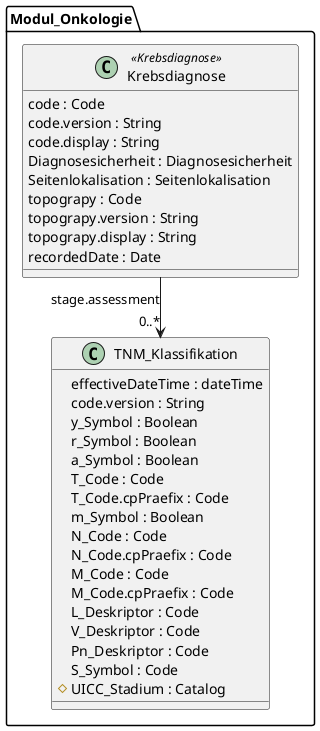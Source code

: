 @startuml FhirModulOnkologieDiagnosis
skinparam linetype ortho

package Modul_Onkologie {

  class TNM_Klassifikation {
    effectiveDateTime : dateTime
    code.version : String
    y_Symbol : Boolean
    r_Symbol : Boolean
    a_Symbol : Boolean
    T_Code : Code
    T_Code.cpPraefix : Code
    m_Symbol : Boolean
    N_Code : Code
    N_Code.cpPraefix : Code
    M_Code : Code
    M_Code.cpPraefix : Code
    L_Deskriptor : Code
    V_Deskriptor : Code
    Pn_Deskriptor : Code
    S_Symbol : Code
    # UICC_Stadium : Catalog
  }

  class Krebsdiagnose << Krebsdiagnose >> {
    code : Code
    code.version : String
    code.display : String
    Diagnosesicherheit : Diagnosesicherheit
    Seitenlokalisation : Seitenlokalisation
    topograpy : Code
    topograpy.version : String
    topograpy.display : String
    recordedDate : Date
  }
  Krebsdiagnose --> "0..*" TNM_Klassifikation : stage.assessment

}

@enduml
